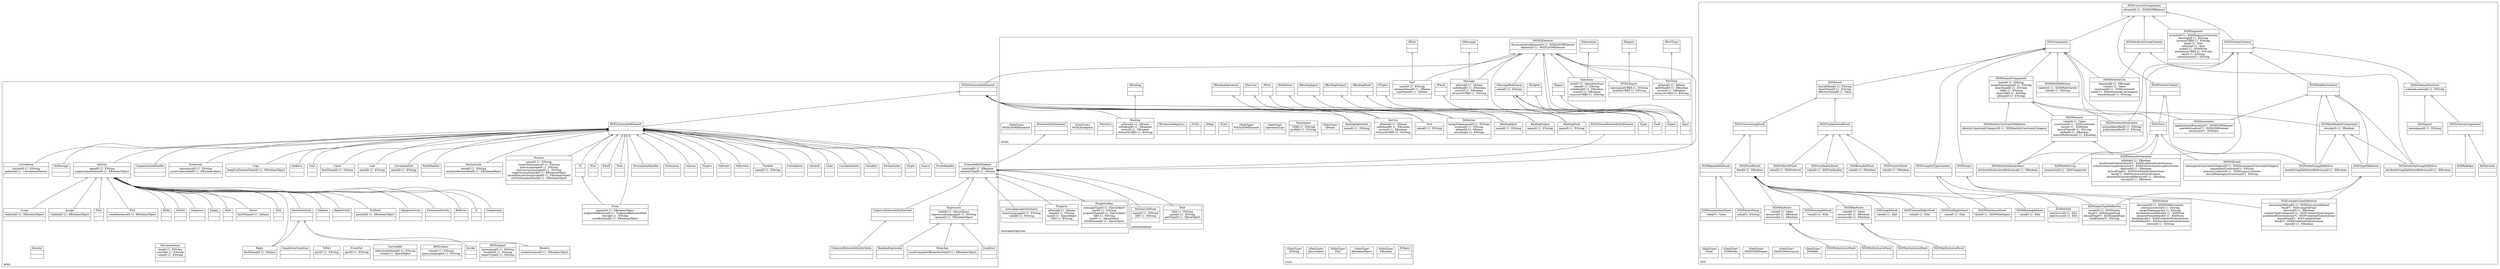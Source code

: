 digraph "KM3 Model in DOT" {
graph[rankdir=BT,labeljust=l,labelloc=t,nodeSep=0.75,compound=true];
 subgraph "cluster_BPEL"{
labelloc=t
color=black
label=BPEL
 node[shape=record];
Process[label="{Process|name[0-1] : EString\ntargetNamespace[0-1] : EString\nqueryLanguage[0-1] : EString\nexpressionLanguage[0-1] : EString\nsuppressJoinFailure[0-1] : EBooleanObject\nvariableAccessSerializable[0-1] : EBooleanObject\nexitOnStandardFault[0-1] : EBooleanObject| }"]
 Process->BPELExtensibleElement[arrowhead=onormal,group=BPELExtensibleElement,minlen=2,constraint=true,]
;
 node[shape=record];
PartnerLink[label="{PartnerLink|name[0-1] : EString\ninitializePartnerRole[0-1] : EBooleanObject| }"]
 PartnerLink->BPELExtensibleElement[arrowhead=onormal,group=BPELExtensibleElement,minlen=2,constraint=true,]
;
 node[shape=record];
FaultHandler[label="{FaultHandler| | }"]
 FaultHandler->BPELExtensibleElement[arrowhead=onormal,group=BPELExtensibleElement,minlen=2,constraint=true,]
;
 node[shape=record];
Activity[label="{Activity|name[0-1] : EString\nsuppressJoinFailure[0-1] : EBooleanObject| }"]
 Activity->BPELExtensibleElement[arrowhead=onormal,group=BPELExtensibleElement,minlen=2,constraint=true,]
;
 node[shape=record];
CorrelationSet[label="{CorrelationSet|name[0-1] : EString| }"]
 CorrelationSet->BPELExtensibleElement[arrowhead=onormal,group=BPELExtensibleElement,minlen=2,constraint=true,]
;
 node[shape=record];
Invoke[label="{Invoke| | }"]
 Invoke->PartnerActivity[arrowhead=onormal,group=PartnerActivity,minlen=2,constraint=true,]
;
 node[shape=record];
Link[label="{Link|name[0-1] : EString| }"]
 Link->BPELExtensibleElement[arrowhead=onormal,group=BPELExtensibleElement,minlen=2,constraint=true,]
;
 node[shape=record];
Catch[label="{Catch|faultName[0-1] : QName| }"]
 Catch->BPELExtensibleElement[arrowhead=onormal,group=BPELExtensibleElement,minlen=2,constraint=true,]
;
 node[shape=record];
Reply[label="{Reply|faultName[0-1] : QName| }"]
 Reply->PartnerActivity[arrowhead=onormal,group=PartnerActivity,minlen=2,constraint=true,]
 Reply->Activity[arrowhead=onormal,group=Activity,minlen=2,constraint=true,]
;
 node[shape=record];
PartnerActivity[label="{PartnerActivity| | }"]
 PartnerActivity->Activity[arrowhead=onormal,group=Activity,minlen=2,constraint=true,]
;
 node[shape=record];
Receive[label="{Receive|createInstance[0-1] : EBooleanObject| }"]
 Receive->PartnerActivity[arrowhead=onormal,group=PartnerActivity,minlen=2,constraint=true,]
;
 node[shape=record];
Exit[label="{Exit| | }"]
 Exit->Activity[arrowhead=onormal,group=Activity,minlen=2,constraint=true,]
;
 node[shape=record];
Throw[label="{Throw|faultName[0-1] : QName| }"]
 Throw->Activity[arrowhead=onormal,group=Activity,minlen=2,constraint=true,]
;
 node[shape=record];
Wait[label="{Wait| | }"]
 Wait->Activity[arrowhead=onormal,group=Activity,minlen=2,constraint=true,]
;
 node[shape=record];
Empty[label="{Empty| | }"]
 Empty->Activity[arrowhead=onormal,group=Activity,minlen=2,constraint=true,]
;
 node[shape=record];
Sequence[label="{Sequence| | }"]
 Sequence->Activity[arrowhead=onormal,group=Activity,minlen=2,constraint=true,]
;
 node[shape=record];
Switch[label="{Switch| | }"]
 Switch->Activity[arrowhead=onormal,group=Activity,minlen=2,constraint=true,]
;
 node[shape=record];
Case[label="{Case| | }"]
 Case->BPELExtensibleElement[arrowhead=onormal,group=BPELExtensibleElement,minlen=2,constraint=true,]
;
 node[shape=record];
While[label="{While| | }"]
 While->Activity[arrowhead=onormal,group=Activity,minlen=2,constraint=true,]
;
 node[shape=record];
Pick[label="{Pick|createInstance[0-1] : EBooleanObject| }"]
 Pick->Activity[arrowhead=onormal,group=Activity,minlen=2,constraint=true,]
;
 node[shape=record];
Flow[label="{Flow| | }"]
 Flow->Activity[arrowhead=onormal,group=Activity,minlen=2,constraint=true,]
;
 node[shape=record];
OnAlarm[label="{OnAlarm| | }"]
 OnAlarm->BPELExtensibleElement[arrowhead=onormal,group=BPELExtensibleElement,minlen=2,constraint=true,]
;
 node[shape=record];
Assign[label="{Assign|validate[0-1] : EBooleanObject| }"]
 Assign->Activity[arrowhead=onormal,group=Activity,minlen=2,constraint=true,]
;
 node[shape=record];
Copy[label="{Copy|keepSrcElementName[0-1] : EBooleanObject| }"]
 Copy->BPELExtensibleElement[arrowhead=onormal,group=BPELExtensibleElement,minlen=2,constraint=true,]
;
 node[shape=record];
Extension[label="{Extension|namespace[0-1] : EString\nmustUnderstand[0-1] : EBooleanObject| }"]
 Extension->BPELExtensibleElement[arrowhead=onormal,group=BPELExtensibleElement,minlen=2,constraint=true,]
;
 node[shape=record];
Scope[label="{Scope|isolated[0-1] : EBooleanObject| }"]
 Scope->Activity[arrowhead=onormal,group=Activity,minlen=2,constraint=true,]
;
 node[shape=record];
Compensate[label="{Compensate| | }"]
 Compensate->Activity[arrowhead=onormal,group=Activity,minlen=2,constraint=true,]
;
 node[shape=record];
CompensationHandler[label="{CompensationHandler| | }"]
 CompensationHandler->BPELExtensibleElement[arrowhead=onormal,group=BPELExtensibleElement,minlen=2,constraint=true,]
;
 node[shape=record];
To[label="{To| | }"]
 To->BPELExtensibleElement[arrowhead=onormal,group=BPELExtensibleElement,minlen=2,constraint=true,]
;
 node[shape=record];
From[label="{From|opaque[0-1] : EBooleanObject\nendpointReference[0-1] : EndpointReferenceRole\nliteral[0-1] : EString\nunsafeLiteral[0-1] : EBooleanObject| }"]
 From->To[arrowhead=onormal,group=To,minlen=2,constraint=true,]
 From->BPELExtensibleElement[arrowhead=onormal,group=BPELExtensibleElement,minlen=2,constraint=true,]
;
 node[shape=record];
OnMessage[label="{OnMessage| | }"]
 OnMessage->BPELExtensibleElement[arrowhead=onormal,group=BPELExtensibleElement,minlen=2,constraint=true,]
;
 node[shape=record];
Expression[label="{Expression|body[0-1] : EJavaObject\nexpressionLanguage[0-1] : EString\nopaque[0-1] : EBooleanObject| }"]
 Expression->ExtensibilityElement[arrowhead=onormal,group=ExtensibilityElement,minlen=2,constraint=true,]
;
 node[shape=record];
BooleanExpression[label="{BooleanExpression| | }"]
 BooleanExpression->Expression[arrowhead=onormal,group=Expression,minlen=2,constraint=true,]
;
 node[shape=record];
Correlation[label="{Correlation|initiate[0-1] : EString\npattern[0-1] : CorrelationPattern| }"]
 Correlation->BPELExtensibleElement[arrowhead=onormal,group=BPELExtensibleElement,minlen=2,constraint=true,]
;
 node[shape=record];
EventHandler[label="{EventHandler| | }"]
 EventHandler->BPELExtensibleElement[arrowhead=onormal,group=BPELExtensibleElement,minlen=2,constraint=true,]
;
 node[shape=record];
Source[label="{Source| | }"]
 Source->BPELExtensibleElement[arrowhead=onormal,group=BPELExtensibleElement,minlen=2,constraint=true,]
;
 node[shape=record];
Target[label="{Target| | }"]
 Target->BPELExtensibleElement[arrowhead=onormal,group=BPELExtensibleElement,minlen=2,constraint=true,]
;
 node[shape=record];
PartnerLinks[label="{PartnerLinks| | }"]
 PartnerLinks->BPELExtensibleElement[arrowhead=onormal,group=BPELExtensibleElement,minlen=2,constraint=true,]
;
 node[shape=record];
Variables[label="{Variables| | }"]
 Variables->BPELExtensibleElement[arrowhead=onormal,group=BPELExtensibleElement,minlen=2,constraint=true,]
;
 node[shape=record];
CorrelationSets[label="{CorrelationSets| | }"]
 CorrelationSets->BPELExtensibleElement[arrowhead=onormal,group=BPELExtensibleElement,minlen=2,constraint=true,]
;
 node[shape=record];
Links[label="{Links| | }"]
 Links->BPELExtensibleElement[arrowhead=onormal,group=BPELExtensibleElement,minlen=2,constraint=true,]
;
 node[shape=record];
CatchAll[label="{CatchAll| | }"]
 CatchAll->BPELExtensibleElement[arrowhead=onormal,group=BPELExtensibleElement,minlen=2,constraint=true,]
;
 node[shape=record];
Correlations[label="{Correlations| | }"]
 Correlations->BPELExtensibleElement[arrowhead=onormal,group=BPELExtensibleElement,minlen=2,constraint=true,]
;
 node[shape=record];
Variable[label="{Variable|name[0-1] : EString| }"]
 Variable->BPELExtensibleElement[arrowhead=onormal,group=BPELExtensibleElement,minlen=2,constraint=true,]
;
 node[shape=record];
Otherwise[label="{Otherwise| | }"]
 Otherwise->BPELExtensibleElement[arrowhead=onormal,group=BPELExtensibleElement,minlen=2,constraint=true,]
;
 node[shape=record];
UnknownExtensibilityAttribute[label="{UnknownExtensibilityAttribute| | }"]
 UnknownExtensibilityAttribute->UnknownExtensibilityElement[arrowhead=onormal,group=UnknownExtensibilityElement,minlen=2,constraint=true,]
;
 node[shape=record];
OnEvent[label="{OnEvent| | }"]
 OnEvent->BPELExtensibleElement[arrowhead=onormal,group=BPELExtensibleElement,minlen=2,constraint=true,]
;
 node[shape=record];
BPELImport[label="{BPELImport|namespace[0-1] : EString\nlocation[0-1] : EString\nimportType[0-1] : EString| }"]
;
 node[shape=record];
Rethrow[label="{Rethrow| | }"]
 Rethrow->Activity[arrowhead=onormal,group=Activity,minlen=2,constraint=true,]
;
 node[shape=record];
Condition[label="{Condition| | }"]
 Condition->Expression[arrowhead=onormal,group=Expression,minlen=2,constraint=true,]
;
 node[shape=record];
Targets[label="{Targets| | }"]
 Targets->BPELExtensibleElement[arrowhead=onormal,group=BPELExtensibleElement,minlen=2,constraint=true,]
;
 node[shape=record];
Sources[label="{Sources| | }"]
 Sources->BPELExtensibleElement[arrowhead=onormal,group=BPELExtensibleElement,minlen=2,constraint=true,]
;
 node[shape=record];
BPELQuery[label="{BPELQuery|value[0-1] : EString\nqueryLanguage[0-1] : EString| }"]
;
 node[shape=record];
ServiceRef[label="{ServiceRef|referenceScheme[0-1] : EString\nvalue[0-1] : EJavaObject| }"]
;
 node[shape=record];
Extensions[label="{Extensions| | }"]
 Extensions->BPELExtensibleElement[arrowhead=onormal,group=BPELExtensibleElement,minlen=2,constraint=true,]
;
 node[shape=record];
ExtensionActivity[label="{ExtensionActivity| | }"]
 ExtensionActivity->Activity[arrowhead=onormal,group=Activity,minlen=2,constraint=true,]
;
 node[shape=record];
FromPart[label="{FromPart|part[0-1] : EString| }"]
;
 node[shape=record];
ToPart[label="{ToPart|part[0-1] : EString| }"]
;
 node[shape=record];
OpaqueActivity[label="{OpaqueActivity| | }"]
 OpaqueActivity->Activity[arrowhead=onormal,group=Activity,minlen=2,constraint=true,]
;
 node[shape=record];
ForEach[label="{ForEach|parallel[0-1] : EBooleanObject| }"]
 ForEach->Activity[arrowhead=onormal,group=Activity,minlen=2,constraint=true,]
;
 node[shape=record];
RepeatUntil[label="{RepeatUntil| | }"]
 RepeatUntil->Activity[arrowhead=onormal,group=Activity,minlen=2,constraint=true,]
;
 node[shape=record];
TerminationHandler[label="{TerminationHandler| | }"]
 TerminationHandler->BPELExtensibleElement[arrowhead=onormal,group=BPELExtensibleElement,minlen=2,constraint=true,]
;
 node[shape=record];
Validate[label="{Validate| | }"]
 Validate->Activity[arrowhead=onormal,group=Activity,minlen=2,constraint=true,]
;
 node[shape=record];
If[label="{If| | }"]
 If->Activity[arrowhead=onormal,group=Activity,minlen=2,constraint=true,]
;
 node[shape=record];
Then[label="{Then| | }"]
 Then->BPELExtensibleElement[arrowhead=onormal,group=BPELExtensibleElement,minlen=2,constraint=true,]
;
 node[shape=record];
ElseIf[label="{ElseIf| | }"]
 ElseIf->BPELExtensibleElement[arrowhead=onormal,group=BPELExtensibleElement,minlen=2,constraint=true,]
;
 node[shape=record];
Else[label="{Else| | }"]
 Else->BPELExtensibleElement[arrowhead=onormal,group=BPELExtensibleElement,minlen=2,constraint=true,]
;
 node[shape=record];
CompletionCondition[label="{CompletionCondition| | }"]
;
 node[shape=record];
Branches[label="{Branches|countCompletedBranchesOnly[0-1] : EBooleanObject| }"]
 Branches->Expression[arrowhead=onormal,group=Expression,minlen=2,constraint=true,]
;
 node[shape=record];
BPELExtensibleElement[label="{BPELExtensibleElement| | }"]
 BPELExtensibleElement->WSDLExtensibleElement[arrowhead=onormal,group=WSDLExtensibleElement,minlen=2,constraint=true,]
;
 node[shape=record];
Documentation[label="{Documentation|lang[0-1] : EString\nsource[0-1] : EString\nvalue[0-1] : EString| }"]
;
 node[shape=record];
Iterator[label="{Iterator| | }"]
;

} subgraph "cluster_messageproperties"{
labelloc=t
color=black
label=messageproperties
 node[shape=record];
Property[label="{Property|qName[0-1] : QName\nname[0-1] : EString\ntype[0-1] : EJavaObject\nID[0-1] : EString| }"]
 Property->ExtensibilityElement[arrowhead=onormal,group=ExtensibilityElement,minlen=2,constraint=true,]
;
 node[shape=record];
PropertyAlias[label="{PropertyAlias|messageType[0-1] : EJavaObject\npart[0-1] : EString\npropertyName[0-1] : EJavaObject\nID[0-1] : EString\ntype[0-1] : EJavaObject\nXSDElement[0-1] : EJavaObject| }"]
 PropertyAlias->ExtensibilityElement[arrowhead=onormal,group=ExtensibilityElement,minlen=2,constraint=true,]
;
 node[shape=record];
messagepropertiesQuery[label="{messagepropertiesQuery|queryLanguage[0-1] : EString\nvalue[0-1] : EString| }"]
 messagepropertiesQuery->ExtensibilityElement[arrowhead=onormal,group=ExtensibilityElement,minlen=2,constraint=true,]
;

} subgraph "cluster_WSDL"{
labelloc=t
color=black
label=WSDL
 node[shape=record];
WSDLElement[label="{/WSDLElement/|documentationElement[0-1] : WSDLDOMElement\nelement[0-1] : WSDLDOMElement| }"]
;
 node[shape=record];
PortType[label="{PortType|qName[0-1] : QName\nundefined[0-1] : EBoolean\nproxy[0-1] : EBoolean\nresourceURI[0-1] : EString| }"]
 PortType->WSDLElement[arrowhead=onormal,group=WSDLElement,minlen=2,constraint=true,]
 PortType->IPortType[arrowhead=onormal,group=IPortType,minlen=2,constraint=true,]
;
 node[shape=record];
Operation[label="{Operation|style[0-1] : OperationType\nname[0-1] : EString\nundefined[0-1] : EBoolean\nproxy[0-1] : EBoolean\nresourceURI[0-1] : EString| }"]
 Operation->WSDLElement[arrowhead=onormal,group=WSDLElement,minlen=2,constraint=true,]
 Operation->IOperation[arrowhead=onormal,group=IOperation,minlen=2,constraint=true,]
;
 node[shape=record];
Message[label="{Message|qName[0-1] : QName\nundefined[0-1] : EBoolean\nproxy[0-1] : EBoolean\nresourceURI[0-1] : EString| }"]
 Message->WSDLElement[arrowhead=onormal,group=WSDLElement,minlen=2,constraint=true,]
 Message->IMessage[arrowhead=onormal,group=IMessage,minlen=2,constraint=true,]
;
 node[shape=record];
Part[label="{Part|name[0-1] : EString\nelementName[0-1] : QName\ntypeName[0-1] : QName| }"]
 Part->WSDLElement[arrowhead=onormal,group=WSDLElement,minlen=2,constraint=true,]
 Part->IPart[arrowhead=onormal,group=IPart,minlen=2,constraint=true,]
;
 node[shape=record];
Binding[label="{Binding|qName[0-1] : QName\nundefined[0-1] : EBoolean\nproxy[0-1] : EBoolean\nresourceURI[0-1] : EString| }"]
 Binding->WSDLExtensibleElement[arrowhead=onormal,group=WSDLExtensibleElement,minlen=2,constraint=true,]
 Binding->IBinding[arrowhead=onormal,group=IBinding,minlen=2,constraint=true,]
;
 node[shape=record];
BindingOperation[label="{BindingOperation|name[0-1] : EString| }"]
 BindingOperation->WSDLExtensibleElement[arrowhead=onormal,group=WSDLExtensibleElement,minlen=2,constraint=true,]
 BindingOperation->IBindingOperation[arrowhead=onormal,group=IBindingOperation,minlen=2,constraint=true,]
;
 node[shape=record];
Service[label="{Service|qName[0-1] : QName\nundefined[0-1] : EBoolean\nproxy[0-1] : EBoolean\nresourceURI[0-1] : EString| }"]
 Service->WSDLExtensibleElement[arrowhead=onormal,group=WSDLExtensibleElement,minlen=2,constraint=true,]
 Service->IService[arrowhead=onormal,group=IService,minlen=2,constraint=true,]
;
 node[shape=record];
Port[label="{Port|name[0-1] : EString| }"]
 Port->WSDLExtensibleElement[arrowhead=onormal,group=WSDLExtensibleElement,minlen=2,constraint=true,]
 Port->IPort[arrowhead=onormal,group=IPort,minlen=2,constraint=true,]
;
 node[shape=record];
ExtensibilityElement[label="{ExtensibilityElement|required[0-1] : EBoolean\nelementType[0-1] : QName| }"]
 ExtensibilityElement->WSDLElement[arrowhead=onormal,group=WSDLElement,minlen=2,constraint=true,]
 ExtensibilityElement->IExtensibilityElement[arrowhead=onormal,group=IExtensibilityElement,minlen=2,constraint=true,]
;
 node[shape=record];
Definition[label="{Definition|targetNamespace[0-1] : EString\nlocation[0-1] : EString\nqName[0-1] : QName\nencoding[0-1] : EString| }"]
 Definition->WSDLExtensibleElement[arrowhead=onormal,group=WSDLExtensibleElement,minlen=2,constraint=true,]
 Definition->IDefinition[arrowhead=onormal,group=IDefinition,minlen=2,constraint=true,]
;
 node[shape=record];
WSDLImport[label="{WSDLImport|namespaceURI[0-1] : EString\nlocationURI[0-1] : EString| }"]
 WSDLImport->WSDLElement[arrowhead=onormal,group=WSDLElement,minlen=2,constraint=true,]
 WSDLImport->IImport[arrowhead=onormal,group=IImport,minlen=2,constraint=true,]
;
 node[shape=record];
WSDLExtensibleElement[label="{/WSDLExtensibleElement/| | }"]
 WSDLExtensibleElement->WSDLElement[arrowhead=onormal,group=WSDLElement,minlen=2,constraint=true,]
;
 node[shape=record];
Input[label="{Input| | }"]
 Input->MessageReference[arrowhead=onormal,group=MessageReference,minlen=2,constraint=true,]
 Input->WSDLElement[arrowhead=onormal,group=WSDLElement,minlen=2,constraint=true,]
 Input->IInput[arrowhead=onormal,group=IInput,minlen=2,constraint=true,]
;
 node[shape=record];
Output[label="{Output| | }"]
 Output->MessageReference[arrowhead=onormal,group=MessageReference,minlen=2,constraint=true,]
 Output->WSDLElement[arrowhead=onormal,group=WSDLElement,minlen=2,constraint=true,]
 Output->IOutput[arrowhead=onormal,group=IOutput,minlen=2,constraint=true,]
;
 node[shape=record];
Fault[label="{Fault| | }"]
 Fault->MessageReference[arrowhead=onormal,group=MessageReference,minlen=2,constraint=true,]
 Fault->WSDLElement[arrowhead=onormal,group=WSDLElement,minlen=2,constraint=true,]
 Fault->IFault[arrowhead=onormal,group=IFault,minlen=2,constraint=true,]
;
 node[shape=record];
BindingInput[label="{BindingInput|name[0-1] : EString| }"]
 BindingInput->WSDLExtensibleElement[arrowhead=onormal,group=WSDLExtensibleElement,minlen=2,constraint=true,]
 BindingInput->IBindingInput[arrowhead=onormal,group=IBindingInput,minlen=2,constraint=true,]
;
 node[shape=record];
BindingOutput[label="{BindingOutput|name[0-1] : EString| }"]
 BindingOutput->WSDLExtensibleElement[arrowhead=onormal,group=WSDLExtensibleElement,minlen=2,constraint=true,]
 BindingOutput->IBindingOutput[arrowhead=onormal,group=IBindingOutput,minlen=2,constraint=true,]
;
 node[shape=record];
BindingFault[label="{BindingFault|name[0-1] : EString| }"]
 BindingFault->WSDLExtensibleElement[arrowhead=onormal,group=WSDLExtensibleElement,minlen=2,constraint=true,]
 BindingFault->IBindingFault[arrowhead=onormal,group=IBindingFault,minlen=2,constraint=true,]
;
 node[shape=record];
QName[label="{&#171;DataType&#187;\nQName|}"]
;
 node[shape=record];
Namespace[label="{Namespace|URI[0-1] : EString\nprefix[0-1] : EString| }"]
;
 node[shape=record];
OperationType[label="{&#171;DataType&#187;\nOperationType|}"]
;
 node[shape=record];
IPortType[label="{/IPortType/| | }"]
;
 node[shape=record];
IOperation[label="{/IOperation/| | }"]
;
 node[shape=record];
IInput[label="{/IInput/| | }"]
;
 node[shape=record];
IOutput[label="{/IOutput/| | }"]
;
 node[shape=record];
IFault[label="{/IFault/| | }"]
;
 node[shape=record];
IMessage[label="{/IMessage/| | }"]
;
 node[shape=record];
IPart[label="{/IPart/| | }"]
;
 node[shape=record];
IService[label="{/IService/| | }"]
;
 node[shape=record];
IPort[label="{/IPort/| | }"]
;
 node[shape=record];
IBinding[label="{/IBinding/| | }"]
;
 node[shape=record];
IBindingOperation[label="{/IBindingOperation/| | }"]
;
 node[shape=record];
IBindingInput[label="{/IBindingInput/| | }"]
;
 node[shape=record];
IBindingOutput[label="{/IBindingOutput/| | }"]
;
 node[shape=record];
IBindingFault[label="{/IBindingFault/| | }"]
;
 node[shape=record];
WSDLDOMElement[label="{&#171;DataType&#187;\nWSDLDOMElement|}"]
;
 node[shape=record];
IExtensibilityElement[label="{/IExtensibilityElement/| | }"]
;
 node[shape=record];
IDefinition[label="{/IDefinition/| | }"]
;
 node[shape=record];
IImport[label="{/IImport/| | }"]
;
 node[shape=record];
IList[label="{/IList/| | }"]
;
 node[shape=record];
IMap[label="{/IMap/| | }"]
;
 node[shape=record];
IURL[label="{/IURL/| | }"]
;
 node[shape=record];
IExtensionRegistry[label="{/IExtensionRegistry/| | }"]
;
 node[shape=record];
Types[label="{Types| | }"]
 Types->WSDLExtensibleElement[arrowhead=onormal,group=WSDLExtensibleElement,minlen=2,constraint=true,]
 Types->ITypes[arrowhead=onormal,group=ITypes,minlen=2,constraint=true,]
;
 node[shape=record];
IIterator[label="{/IIterator/| | }"]
;
 node[shape=record];
WSDLException[label="{&#171;DataType&#187;\nWSDLException|}"]
;
 node[shape=record];
ITypes[label="{/ITypes/| | }"]
;
 node[shape=record];
UnknownExtensibilityElement[label="{UnknownExtensibilityElement| | }"]
 UnknownExtensibilityElement->ExtensibilityElement[arrowhead=onormal,group=ExtensibilityElement,minlen=2,constraint=true,]
;
 node[shape=record];
XSDSchemaExtensibilityElement[label="{XSDSchemaExtensibilityElement| | }"]
 XSDSchemaExtensibilityElement->ExtensibilityElement[arrowhead=onormal,group=ExtensibilityElement,minlen=2,constraint=true,]
;
 node[shape=record];
WSDLDOMDocument[label="{&#171;DataType&#187;\nWSDLDOMDocument|}"]
;
 node[shape=record];
MessageReference[label="{/MessageReference/|name[0-1] : EString| }"]
 MessageReference->WSDLElement[arrowhead=onormal,group=WSDLElement,minlen=2,constraint=true,]
;

} subgraph "cluster_partnerlinktype"{
labelloc=t
color=black
label=partnerlinktype
 node[shape=record];
PartnerLinkType[label="{PartnerLinkType|name[0-1] : EString\nID[0-1] : EString| }"]
 PartnerLinkType->ExtensibilityElement[arrowhead=onormal,group=ExtensibilityElement,minlen=2,constraint=true,]
;
 node[shape=record];
Role[label="{Role|ID[0-1] : EString\nname[0-1] : EString\nportType[0-1] : EJavaObject| }"]
 Role->ExtensibilityElement[arrowhead=onormal,group=ExtensibilityElement,minlen=2,constraint=true,]
;

} subgraph "cluster_ecore"{
labelloc=t
color=black
label=ecore
 node[shape=record];
EObject[label="{EObject| | }"]
;
 node[shape=record];
EBoolean[label="{&#171;DataType&#187;\nEBoolean|}"]
;
 node[shape=record];
EBooleanObject[label="{&#171;DataType&#187;\nEBooleanObject|}"]
;
 node[shape=record];
EInt[label="{&#171;DataType&#187;\nEInt|}"]
;
 node[shape=record];
EJavaObject[label="{&#171;DataType&#187;\nEJavaObject|}"]
;
 node[shape=record];
EString[label="{&#171;DataType&#187;\nEString|}"]
;

} subgraph "cluster_XSD"{
labelloc=t
color=black
label=XSD
 node[shape=record];
XSDAnnotation[label="{XSDAnnotation|applicationInformation[*] : XSDDOMElement\nuserInformation[*] : XSDDOMElement\nattributes[*] : DOMAttr| }"]
 XSDAnnotation->XSDComponent[arrowhead=onormal,group=XSDComponent,minlen=2,constraint=true,]
 XSDAnnotation->XSDRedefineContent[arrowhead=onormal,group=XSDRedefineContent,minlen=2,constraint=true,]
;
 node[shape=record];
XSDAttributeDeclaration[label="{XSDAttributeDeclaration|attributeDeclarationReference[0-1] : EBoolean| }"]
 XSDAttributeDeclaration->XSDFeature[arrowhead=onormal,group=XSDFeature,minlen=2,constraint=true,]
 XSDAttributeDeclaration->XSDSchemaContent[arrowhead=onormal,group=XSDSchemaContent,minlen=2,constraint=true,]
;
 node[shape=record];
XSDAttributeGroupContent[label="{/XSDAttributeGroupContent/| | }"]
 XSDAttributeGroupContent->XSDConcreteComponent[arrowhead=onormal,group=XSDConcreteComponent,minlen=2,constraint=true,]
;
 node[shape=record];
XSDAttributeGroupDefinition[label="{XSDAttributeGroupDefinition|attributeGroupDefinitionReference[0-1] : EBoolean| }"]
 XSDAttributeGroupDefinition->XSDRedefinableComponent[arrowhead=onormal,group=XSDRedefinableComponent,minlen=2,constraint=true,]
 XSDAttributeGroupDefinition->XSDAttributeGroupContent[arrowhead=onormal,group=XSDAttributeGroupContent,minlen=2,constraint=true,]
 XSDAttributeGroupDefinition->XSDRedefineContent[arrowhead=onormal,group=XSDRedefineContent,minlen=2,constraint=true,]
;
 node[shape=record];
XSDAttributeUse[label="{XSDAttributeUse|required[0-1] : EBoolean\nvalue[0-1] : Value\nconstraint[0-1] : XSDConstraint\nuse[0-1] : XSDAttributeUseCategory\nlexicalValue[0-1] : EString| }"]
 XSDAttributeUse->XSDComponent[arrowhead=onormal,group=XSDComponent,minlen=2,constraint=true,]
 XSDAttributeUse->XSDAttributeGroupContent[arrowhead=onormal,group=XSDAttributeGroupContent,minlen=2,constraint=true,]
;
 node[shape=record];
XSDBoundedFacet[label="{XSDBoundedFacet|value[0-1] : EBoolean| }"]
 XSDBoundedFacet->XSDFundamentalFacet[arrowhead=onormal,group=XSDFundamentalFacet,minlen=2,constraint=true,]
;
 node[shape=record];
XSDCardinalityFacet[label="{XSDCardinalityFacet|value[0-1] : XSDCardinality| }"]
 XSDCardinalityFacet->XSDFundamentalFacet[arrowhead=onormal,group=XSDFundamentalFacet,minlen=2,constraint=true,]
;
 node[shape=record];
XSDComplexTypeContent[label="{/XSDComplexTypeContent/| | }"]
 XSDComplexTypeContent->XSDComponent[arrowhead=onormal,group=XSDComponent,minlen=2,constraint=true,]
;
 node[shape=record];
XSDComplexTypeDefinition[label="{XSDComplexTypeDefinition|derivationMethod[0-1] : XSDDerivationMethod\nfinal[*] : XSDComplexFinal\nabstract[0-1] : EBoolean\ncontentTypeCategory[0-1] : XSDContentTypeCategory\nprohibitedSubstitutions[*] : XSDProhibitedSubstitutions\nlexicalFinal[*] : XSDComplexFinal\nblock[*] : XSDProhibitedSubstitutions\nmixed[0-1] : EBoolean| }"]
 XSDComplexTypeDefinition->XSDTypeDefinition[arrowhead=onormal,group=XSDTypeDefinition,minlen=2,constraint=true,]
 XSDComplexTypeDefinition->XSDScope[arrowhead=onormal,group=XSDScope,minlen=2,constraint=true,]
;
 node[shape=record];
XSDComponent[label="{/XSDComponent/| | }"]
 XSDComponent->XSDConcreteComponent[arrowhead=onormal,group=XSDConcreteComponent,minlen=2,constraint=true,]
;
 node[shape=record];
XSDConcreteComponent[label="{/XSDConcreteComponent/|element[0-1] : XSDDOMElement| }"]
;
 node[shape=record];
XSDConstrainingFacet[label="{/XSDConstrainingFacet/| | }"]
 XSDConstrainingFacet->XSDFacet[arrowhead=onormal,group=XSDFacet,minlen=2,constraint=true,]
;
 node[shape=record];
XSDDiagnostic[label="{XSDDiagnostic|severity[0-1] : XSDDiagnosticSeverity\nmessage[0-1] : EString\nlocationURI[0-1] : EString\nline[0-1] : EInt\ncolumn[0-1] : EInt\nnode[0-1] : DOMNode\nannotationURI[0-1] : EString\nkey[0-1] : EString\nsubstitutions[*] : EString| }"]
 XSDDiagnostic->XSDConcreteComponent[arrowhead=onormal,group=XSDConcreteComponent,minlen=2,constraint=true,]
;
 node[shape=record];
XSDElementDeclaration[label="{XSDElementDeclaration|nillable[0-1] : EBoolean\ndisallowedSubstitutions[*] : XSDDisallowedSubstitutions\nsubstitutionGroupExclusions[*] : XSDSubstitutionGroupExclusions\nabstract[0-1] : EBoolean\nlexicalFinal[*] : XSDProhibitedSubstitutions\nblock[*] : XSDDisallowedSubstitutions\nelementDeclarationReference[0-1] : EBoolean\ncircular[0-1] : EBoolean| }"]
 XSDElementDeclaration->XSDFeature[arrowhead=onormal,group=XSDFeature,minlen=2,constraint=true,]
 XSDElementDeclaration->XSDSchemaContent[arrowhead=onormal,group=XSDSchemaContent,minlen=2,constraint=true,]
 XSDElementDeclaration->XSDTerm[arrowhead=onormal,group=XSDTerm,minlen=2,constraint=true,]
;
 node[shape=record];
XSDEnumerationFacet[label="{XSDEnumerationFacet|value[*] : Value| }"]
 XSDEnumerationFacet->XSDRepeatableFacet[arrowhead=onormal,group=XSDRepeatableFacet,minlen=2,constraint=true,]
;
 node[shape=record];
XSDFacet[label="{/XSDFacet/|lexicalValue[0-1] : EString\nfacetName[0-1] : EString\neffectiveValue[0-1] : Value| }"]
 XSDFacet->XSDComponent[arrowhead=onormal,group=XSDComponent,minlen=2,constraint=true,]
;
 node[shape=record];
XSDFeature[label="{/XSDFeature/|value[0-1] : Value\nconstraint[0-1] : XSDConstraint\nform[0-1] : XSDForm\nlexicalValue[0-1] : EString\nglobal[0-1] : EBoolean\nfeatureReference[0-1] : EBoolean| }"]
 XSDFeature->XSDNamedComponent[arrowhead=onormal,group=XSDNamedComponent,minlen=2,constraint=true,]
;
 node[shape=record];
XSDFixedFacet[label="{/XSDFixedFacet/|fixed[0-1] : EBoolean| }"]
 XSDFixedFacet->XSDConstrainingFacet[arrowhead=onormal,group=XSDConstrainingFacet,minlen=2,constraint=true,]
;
 node[shape=record];
XSDFractionDigitsFacet[label="{XSDFractionDigitsFacet|value[0-1] : EInt| }"]
 XSDFractionDigitsFacet->XSDFixedFacet[arrowhead=onormal,group=XSDFixedFacet,minlen=2,constraint=true,]
;
 node[shape=record];
XSDFundamentalFacet[label="{/XSDFundamentalFacet/| | }"]
 XSDFundamentalFacet->XSDFacet[arrowhead=onormal,group=XSDFacet,minlen=2,constraint=true,]
;
 node[shape=record];
XSDIdentityConstraintDefinition[label="{XSDIdentityConstraintDefinition|identityConstraintCategory[0-1] : XSDIdentityConstraintCategory| }"]
 XSDIdentityConstraintDefinition->XSDNamedComponent[arrowhead=onormal,group=XSDNamedComponent,minlen=2,constraint=true,]
;
 node[shape=record];
XSDImport[label="{XSDImport|namespace[0-1] : EString| }"]
 XSDImport->XSDSchemaDirective[arrowhead=onormal,group=XSDSchemaDirective,minlen=2,constraint=true,]
;
 node[shape=record];
XSDInclude[label="{XSDInclude| | }"]
 XSDInclude->XSDSchemaCompositor[arrowhead=onormal,group=XSDSchemaCompositor,minlen=2,constraint=true,]
;
 node[shape=record];
XSDLengthFacet[label="{XSDLengthFacet|value[0-1] : EInt| }"]
 XSDLengthFacet->XSDFixedFacet[arrowhead=onormal,group=XSDFixedFacet,minlen=2,constraint=true,]
;
 node[shape=record];
XSDMaxExclusiveFacet[label="{XSDMaxExclusiveFacet| | }"]
 XSDMaxExclusiveFacet->XSDMaxFacet[arrowhead=onormal,group=XSDMaxFacet,minlen=2,constraint=true,]
;
 node[shape=record];
XSDMaxFacet[label="{/XSDMaxFacet/|value[0-1] : Value\ninclusive[0-1] : EBoolean\nexclusive[0-1] : EBoolean| }"]
 XSDMaxFacet->XSDFixedFacet[arrowhead=onormal,group=XSDFixedFacet,minlen=2,constraint=true,]
;
 node[shape=record];
XSDMaxInclusiveFacet[label="{XSDMaxInclusiveFacet| | }"]
 XSDMaxInclusiveFacet->XSDMaxFacet[arrowhead=onormal,group=XSDMaxFacet,minlen=2,constraint=true,]
;
 node[shape=record];
XSDMaxLengthFacet[label="{XSDMaxLengthFacet|value[0-1] : EInt| }"]
 XSDMaxLengthFacet->XSDFixedFacet[arrowhead=onormal,group=XSDFixedFacet,minlen=2,constraint=true,]
;
 node[shape=record];
XSDMinExclusiveFacet[label="{XSDMinExclusiveFacet| | }"]
 XSDMinExclusiveFacet->XSDMinFacet[arrowhead=onormal,group=XSDMinFacet,minlen=2,constraint=true,]
;
 node[shape=record];
XSDMinFacet[label="{/XSDMinFacet/|value[0-1] : Value\ninclusive[0-1] : EBoolean\nexclusive[0-1] : EBoolean| }"]
 XSDMinFacet->XSDFixedFacet[arrowhead=onormal,group=XSDFixedFacet,minlen=2,constraint=true,]
;
 node[shape=record];
XSDMinInclusiveFacet[label="{XSDMinInclusiveFacet| | }"]
 XSDMinInclusiveFacet->XSDMinFacet[arrowhead=onormal,group=XSDMinFacet,minlen=2,constraint=true,]
;
 node[shape=record];
XSDMinLengthFacet[label="{XSDMinLengthFacet|value[0-1] : EInt| }"]
 XSDMinLengthFacet->XSDFixedFacet[arrowhead=onormal,group=XSDFixedFacet,minlen=2,constraint=true,]
;
 node[shape=record];
XSDModelGroup[label="{XSDModelGroup|compositor[0-1] : XSDCompositor| }"]
 XSDModelGroup->XSDTerm[arrowhead=onormal,group=XSDTerm,minlen=2,constraint=true,]
;
 node[shape=record];
XSDModelGroupDefinition[label="{XSDModelGroupDefinition|modelGroupDefinitionReference[0-1] : EBoolean| }"]
 XSDModelGroupDefinition->XSDRedefinableComponent[arrowhead=onormal,group=XSDRedefinableComponent,minlen=2,constraint=true,]
 XSDModelGroupDefinition->XSDParticleContent[arrowhead=onormal,group=XSDParticleContent,minlen=2,constraint=true,]
 XSDModelGroupDefinition->XSDRedefineContent[arrowhead=onormal,group=XSDRedefineContent,minlen=2,constraint=true,]
;
 node[shape=record];
XSDNamedComponent[label="{/XSDNamedComponent/|name[0-1] : EString\ntargetNamespace[0-1] : EString\naliasName[0-1] : EString\nuRI[0-1] : EString\naliasURI[0-1] : EString\nqName[0-1] : EString| }"]
 XSDNamedComponent->XSDComponent[arrowhead=onormal,group=XSDComponent,minlen=2,constraint=true,]
;
 node[shape=record];
XSDNotationDeclaration[label="{XSDNotationDeclaration|systemIdentifier[0-1] : EString\npublicIdentifier[0-1] : EString| }"]
 XSDNotationDeclaration->XSDNamedComponent[arrowhead=onormal,group=XSDNamedComponent,minlen=2,constraint=true,]
 XSDNotationDeclaration->XSDSchemaContent[arrowhead=onormal,group=XSDSchemaContent,minlen=2,constraint=true,]
;
 node[shape=record];
XSDNumericFacet[label="{XSDNumericFacet|value[0-1] : EBoolean| }"]
 XSDNumericFacet->XSDFundamentalFacet[arrowhead=onormal,group=XSDFundamentalFacet,minlen=2,constraint=true,]
;
 node[shape=record];
XSDOrderedFacet[label="{XSDOrderedFacet|value[0-1] : XSDOrdered| }"]
 XSDOrderedFacet->XSDFundamentalFacet[arrowhead=onormal,group=XSDFundamentalFacet,minlen=2,constraint=true,]
;
 node[shape=record];
XSDParticle[label="{XSDParticle|minOccurs[0-1] : EInt\nmaxOccurs[0-1] : EInt| }"]
 XSDParticle->XSDComplexTypeContent[arrowhead=onormal,group=XSDComplexTypeContent,minlen=2,constraint=true,]
;
 node[shape=record];
XSDParticleContent[label="{/XSDParticleContent/| | }"]
 XSDParticleContent->XSDConcreteComponent[arrowhead=onormal,group=XSDConcreteComponent,minlen=2,constraint=true,]
;
 node[shape=record];
XSDPatternFacet[label="{XSDPatternFacet|value[*] : EString| }"]
 XSDPatternFacet->XSDRepeatableFacet[arrowhead=onormal,group=XSDRepeatableFacet,minlen=2,constraint=true,]
;
 node[shape=record];
XSDRedefinableComponent[label="{/XSDRedefinableComponent/|circular[0-1] : EBoolean| }"]
 XSDRedefinableComponent->XSDNamedComponent[arrowhead=onormal,group=XSDNamedComponent,minlen=2,constraint=true,]
 XSDRedefinableComponent->XSDRedefineContent[arrowhead=onormal,group=XSDRedefineContent,minlen=2,constraint=true,]
;
 node[shape=record];
XSDRedefineContent[label="{/XSDRedefineContent/| | }"]
 XSDRedefineContent->XSDSchemaContent[arrowhead=onormal,group=XSDSchemaContent,minlen=2,constraint=true,]
;
 node[shape=record];
XSDRedefine[label="{XSDRedefine| | }"]
 XSDRedefine->XSDSchemaCompositor[arrowhead=onormal,group=XSDSchemaCompositor,minlen=2,constraint=true,]
;
 node[shape=record];
XSDRepeatableFacet[label="{/XSDRepeatableFacet/| | }"]
 XSDRepeatableFacet->XSDConstrainingFacet[arrowhead=onormal,group=XSDConstrainingFacet,minlen=2,constraint=true,]
;
 node[shape=record];
XSDSchema[label="{XSDSchema|document[0-1] : XSDDOMDocument\nschemaLocation[0-1] : EString\ntargetNamespace[0-1] : EString\nattributeFormDefault[0-1] : XSDForm\nelementFormDefault[0-1] : XSDForm\nfinalDefault[*] : XSDProhibitedSubstitutions\nblockDefault[*] : XSDDisallowedSubstitutions\nversion[0-1] : EString| }"]
 XSDSchema->XSDScope[arrowhead=onormal,group=XSDScope,minlen=2,constraint=true,]
;
 node[shape=record];
XSDSchemaCompositor[label="{/XSDSchemaCompositor/| | }"]
 XSDSchemaCompositor->XSDSchemaDirective[arrowhead=onormal,group=XSDSchemaDirective,minlen=2,constraint=true,]
;
 node[shape=record];
XSDSchemaContent[label="{/XSDSchemaContent/| | }"]
 XSDSchemaContent->XSDConcreteComponent[arrowhead=onormal,group=XSDConcreteComponent,minlen=2,constraint=true,]
;
 node[shape=record];
XSDSchemaDirective[label="{/XSDSchemaDirective/|schemaLocation[0-1] : EString| }"]
 XSDSchemaDirective->XSDSchemaContent[arrowhead=onormal,group=XSDSchemaContent,minlen=2,constraint=true,]
;
 node[shape=record];
XSDScope[label="{/XSDScope/| | }"]
 XSDScope->XSDComponent[arrowhead=onormal,group=XSDComponent,minlen=2,constraint=true,]
;
 node[shape=record];
XSDSimpleTypeDefinition[label="{XSDSimpleTypeDefinition|variety[0-1] : XSDVariety\nfinal[*] : XSDSimpleFinal\nlexicalFinal[*] : XSDSimpleFinal\nvalidFacets[*] : EString| }"]
 XSDSimpleTypeDefinition->XSDTypeDefinition[arrowhead=onormal,group=XSDTypeDefinition,minlen=2,constraint=true,]
 XSDSimpleTypeDefinition->XSDComplexTypeContent[arrowhead=onormal,group=XSDComplexTypeContent,minlen=2,constraint=true,]
;
 node[shape=record];
XSDTerm[label="{/XSDTerm/| | }"]
 XSDTerm->XSDComponent[arrowhead=onormal,group=XSDComponent,minlen=2,constraint=true,]
 XSDTerm->XSDParticleContent[arrowhead=onormal,group=XSDParticleContent,minlen=2,constraint=true,]
;
 node[shape=record];
XSDTotalDigitsFacet[label="{XSDTotalDigitsFacet|value[0-1] : EInt| }"]
 XSDTotalDigitsFacet->XSDFixedFacet[arrowhead=onormal,group=XSDFixedFacet,minlen=2,constraint=true,]
;
 node[shape=record];
XSDTypeDefinition[label="{/XSDTypeDefinition/| | }"]
 XSDTypeDefinition->XSDRedefinableComponent[arrowhead=onormal,group=XSDRedefinableComponent,minlen=2,constraint=true,]
 XSDTypeDefinition->XSDRedefineContent[arrowhead=onormal,group=XSDRedefineContent,minlen=2,constraint=true,]
;
 node[shape=record];
XSDWhiteSpaceFacet[label="{XSDWhiteSpaceFacet|value[0-1] : XSDWhiteSpace| }"]
 XSDWhiteSpaceFacet->XSDFixedFacet[arrowhead=onormal,group=XSDFixedFacet,minlen=2,constraint=true,]
;
 node[shape=record];
XSDWildcard[label="{XSDWildcard|namespaceConstraintCategory[0-1] : XSDNamespaceConstraintCategory\nnamespaceConstraint[*] : EString\nprocessContents[0-1] : XSDProcessContents\nlexicalNamespaceConstraint[*] : EString| }"]
 XSDWildcard->XSDTerm[arrowhead=onormal,group=XSDTerm,minlen=2,constraint=true,]
;
 node[shape=record];
XSDXPathDefinition[label="{XSDXPathDefinition|variety[0-1] : XSDXPathVariety\nvalue[0-1] : EString| }"]
 XSDXPathDefinition->XSDComponent[arrowhead=onormal,group=XSDComponent,minlen=2,constraint=true,]
;
 node[shape=record];
DOMAttr[label="{&#171;DataType&#187;\nDOMAttr|}"]
;
 node[shape=record];
XSDDOMDocument[label="{&#171;DataType&#187;\nXSDDOMDocument|}"]
;
 node[shape=record];
XSDDOMElement[label="{&#171;DataType&#187;\nXSDDOMElement|}"]
;
 node[shape=record];
DOMNode[label="{&#171;DataType&#187;\nDOMNode|}"]
;
 node[shape=record];
Value[label="{&#171;DataType&#187;\nValue|}"]
;

}
}
